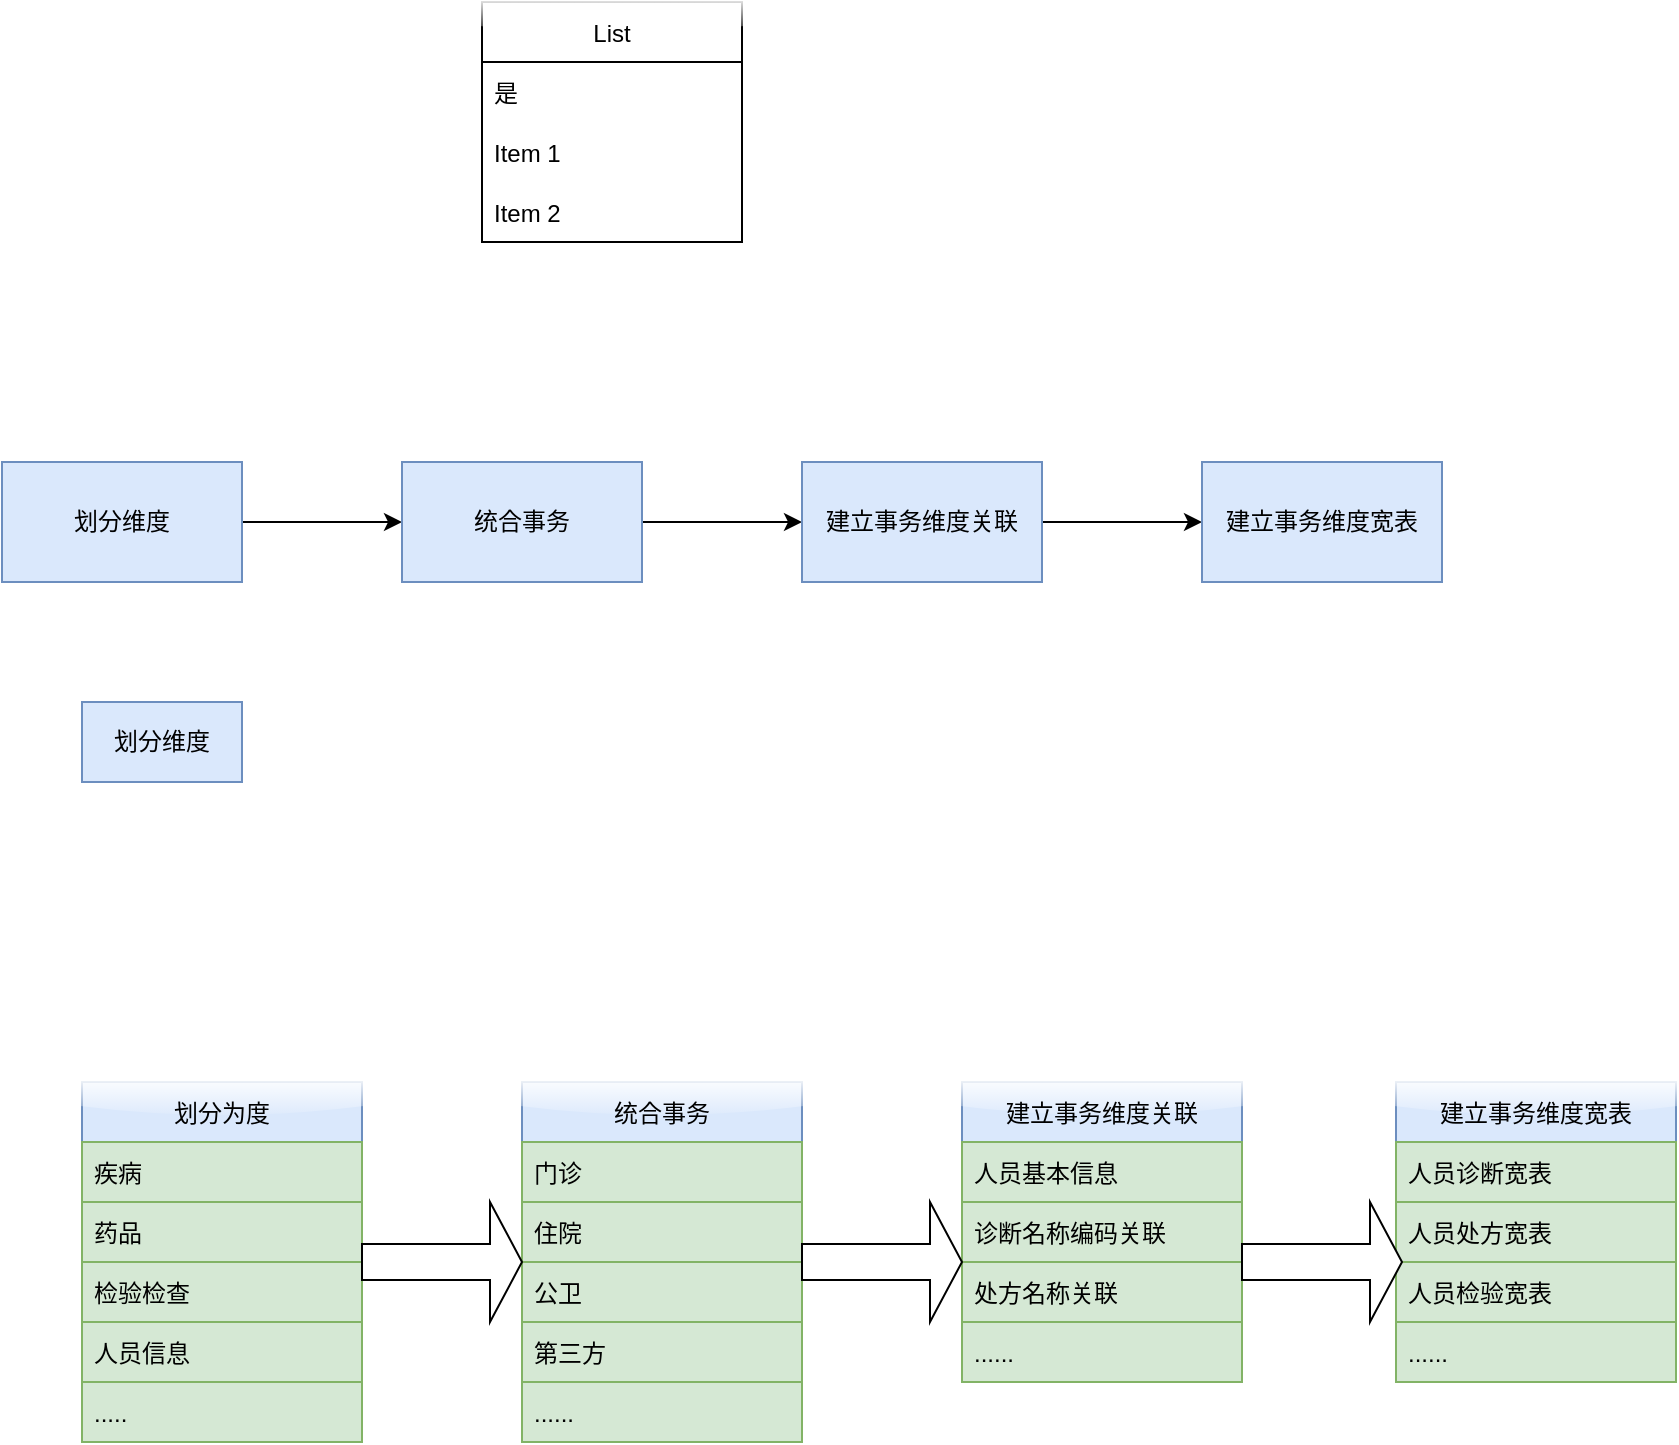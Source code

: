 <mxfile version="20.2.2" type="github">
  <diagram id="C5RBs43oDa-KdzZeNtuy" name="Page-1">
    <mxGraphModel dx="1422" dy="762" grid="1" gridSize="10" guides="1" tooltips="1" connect="1" arrows="1" fold="1" page="1" pageScale="1" pageWidth="827" pageHeight="1169" math="0" shadow="0">
      <root>
        <mxCell id="WIyWlLk6GJQsqaUBKTNV-0" />
        <mxCell id="WIyWlLk6GJQsqaUBKTNV-1" parent="WIyWlLk6GJQsqaUBKTNV-0" />
        <mxCell id="CWw9P7RFE6WiGWQKNSRK-2" value="" style="edgeStyle=orthogonalEdgeStyle;rounded=0;orthogonalLoop=1;jettySize=auto;html=1;" edge="1" parent="WIyWlLk6GJQsqaUBKTNV-1" source="CWw9P7RFE6WiGWQKNSRK-0" target="CWw9P7RFE6WiGWQKNSRK-1">
          <mxGeometry relative="1" as="geometry" />
        </mxCell>
        <mxCell id="CWw9P7RFE6WiGWQKNSRK-0" value="划分维度" style="rounded=0;whiteSpace=wrap;html=1;fillColor=#dae8fc;strokeColor=#6c8ebf;" vertex="1" parent="WIyWlLk6GJQsqaUBKTNV-1">
          <mxGeometry x="130" y="290" width="120" height="60" as="geometry" />
        </mxCell>
        <mxCell id="CWw9P7RFE6WiGWQKNSRK-4" value="" style="edgeStyle=orthogonalEdgeStyle;rounded=0;orthogonalLoop=1;jettySize=auto;html=1;" edge="1" parent="WIyWlLk6GJQsqaUBKTNV-1" source="CWw9P7RFE6WiGWQKNSRK-1" target="CWw9P7RFE6WiGWQKNSRK-3">
          <mxGeometry relative="1" as="geometry" />
        </mxCell>
        <mxCell id="CWw9P7RFE6WiGWQKNSRK-1" value="统合事务" style="rounded=0;whiteSpace=wrap;html=1;fillColor=#dae8fc;strokeColor=#6c8ebf;" vertex="1" parent="WIyWlLk6GJQsqaUBKTNV-1">
          <mxGeometry x="330" y="290" width="120" height="60" as="geometry" />
        </mxCell>
        <mxCell id="CWw9P7RFE6WiGWQKNSRK-6" value="" style="edgeStyle=orthogonalEdgeStyle;rounded=0;orthogonalLoop=1;jettySize=auto;html=1;" edge="1" parent="WIyWlLk6GJQsqaUBKTNV-1" source="CWw9P7RFE6WiGWQKNSRK-3" target="CWw9P7RFE6WiGWQKNSRK-5">
          <mxGeometry relative="1" as="geometry" />
        </mxCell>
        <mxCell id="CWw9P7RFE6WiGWQKNSRK-3" value="建立事务维度关联" style="rounded=0;whiteSpace=wrap;html=1;fillColor=#dae8fc;strokeColor=#6c8ebf;" vertex="1" parent="WIyWlLk6GJQsqaUBKTNV-1">
          <mxGeometry x="530" y="290" width="120" height="60" as="geometry" />
        </mxCell>
        <mxCell id="CWw9P7RFE6WiGWQKNSRK-5" value="建立事务维度宽表" style="rounded=0;whiteSpace=wrap;html=1;fillColor=#dae8fc;strokeColor=#6c8ebf;" vertex="1" parent="WIyWlLk6GJQsqaUBKTNV-1">
          <mxGeometry x="730" y="290" width="120" height="60" as="geometry" />
        </mxCell>
        <mxCell id="CWw9P7RFE6WiGWQKNSRK-9" value="划分维度" style="rounded=0;whiteSpace=wrap;html=1;fillColor=#dae8fc;strokeColor=#6c8ebf;" vertex="1" parent="WIyWlLk6GJQsqaUBKTNV-1">
          <mxGeometry x="170" y="410" width="80" height="40" as="geometry" />
        </mxCell>
        <mxCell id="CWw9P7RFE6WiGWQKNSRK-10" value="划分为度" style="swimlane;fontStyle=0;childLayout=stackLayout;horizontal=1;startSize=30;horizontalStack=0;resizeParent=1;resizeParentMax=0;resizeLast=0;collapsible=1;marginBottom=0;glass=1;fillColor=#dae8fc;strokeColor=#6c8ebf;" vertex="1" parent="WIyWlLk6GJQsqaUBKTNV-1">
          <mxGeometry x="170" y="600" width="140" height="180" as="geometry">
            <mxRectangle x="360" y="460" width="90" height="30" as="alternateBounds" />
          </mxGeometry>
        </mxCell>
        <mxCell id="CWw9P7RFE6WiGWQKNSRK-11" value="疾病" style="text;strokeColor=#82b366;fillColor=#d5e8d4;align=left;verticalAlign=middle;spacingLeft=4;spacingRight=4;overflow=hidden;points=[[0,0.5],[1,0.5]];portConstraint=eastwest;rotatable=0;" vertex="1" parent="CWw9P7RFE6WiGWQKNSRK-10">
          <mxGeometry y="30" width="140" height="30" as="geometry" />
        </mxCell>
        <mxCell id="CWw9P7RFE6WiGWQKNSRK-28" value="药品" style="text;strokeColor=#82b366;fillColor=#d5e8d4;align=left;verticalAlign=middle;spacingLeft=4;spacingRight=4;overflow=hidden;points=[[0,0.5],[1,0.5]];portConstraint=eastwest;rotatable=0;" vertex="1" parent="CWw9P7RFE6WiGWQKNSRK-10">
          <mxGeometry y="60" width="140" height="30" as="geometry" />
        </mxCell>
        <mxCell id="CWw9P7RFE6WiGWQKNSRK-34" value="检验检查" style="text;strokeColor=#82b366;fillColor=#d5e8d4;align=left;verticalAlign=middle;spacingLeft=4;spacingRight=4;overflow=hidden;points=[[0,0.5],[1,0.5]];portConstraint=eastwest;rotatable=0;" vertex="1" parent="CWw9P7RFE6WiGWQKNSRK-10">
          <mxGeometry y="90" width="140" height="30" as="geometry" />
        </mxCell>
        <mxCell id="CWw9P7RFE6WiGWQKNSRK-12" value="人员信息" style="text;strokeColor=#82b366;fillColor=#d5e8d4;align=left;verticalAlign=middle;spacingLeft=4;spacingRight=4;overflow=hidden;points=[[0,0.5],[1,0.5]];portConstraint=eastwest;rotatable=0;" vertex="1" parent="CWw9P7RFE6WiGWQKNSRK-10">
          <mxGeometry y="120" width="140" height="30" as="geometry" />
        </mxCell>
        <mxCell id="CWw9P7RFE6WiGWQKNSRK-13" value="....." style="text;strokeColor=#82b366;fillColor=#d5e8d4;align=left;verticalAlign=middle;spacingLeft=4;spacingRight=4;overflow=hidden;points=[[0,0.5],[1,0.5]];portConstraint=eastwest;rotatable=0;" vertex="1" parent="CWw9P7RFE6WiGWQKNSRK-10">
          <mxGeometry y="150" width="140" height="30" as="geometry" />
        </mxCell>
        <mxCell id="CWw9P7RFE6WiGWQKNSRK-15" value="统合事务" style="swimlane;fontStyle=0;childLayout=stackLayout;horizontal=1;startSize=30;horizontalStack=0;resizeParent=1;resizeParentMax=0;resizeLast=0;collapsible=1;marginBottom=0;glass=1;fillColor=#dae8fc;strokeColor=#6c8ebf;" vertex="1" parent="WIyWlLk6GJQsqaUBKTNV-1">
          <mxGeometry x="390" y="600" width="140" height="180" as="geometry">
            <mxRectangle x="360" y="460" width="90" height="30" as="alternateBounds" />
          </mxGeometry>
        </mxCell>
        <mxCell id="CWw9P7RFE6WiGWQKNSRK-16" value="门诊" style="text;strokeColor=#82b366;fillColor=#d5e8d4;align=left;verticalAlign=middle;spacingLeft=4;spacingRight=4;overflow=hidden;points=[[0,0.5],[1,0.5]];portConstraint=eastwest;rotatable=0;" vertex="1" parent="CWw9P7RFE6WiGWQKNSRK-15">
          <mxGeometry y="30" width="140" height="30" as="geometry" />
        </mxCell>
        <mxCell id="CWw9P7RFE6WiGWQKNSRK-27" value="住院" style="text;strokeColor=#82b366;fillColor=#d5e8d4;align=left;verticalAlign=middle;spacingLeft=4;spacingRight=4;overflow=hidden;points=[[0,0.5],[1,0.5]];portConstraint=eastwest;rotatable=0;" vertex="1" parent="CWw9P7RFE6WiGWQKNSRK-15">
          <mxGeometry y="60" width="140" height="30" as="geometry" />
        </mxCell>
        <mxCell id="CWw9P7RFE6WiGWQKNSRK-17" value="公卫" style="text;strokeColor=#82b366;fillColor=#d5e8d4;align=left;verticalAlign=middle;spacingLeft=4;spacingRight=4;overflow=hidden;points=[[0,0.5],[1,0.5]];portConstraint=eastwest;rotatable=0;" vertex="1" parent="CWw9P7RFE6WiGWQKNSRK-15">
          <mxGeometry y="90" width="140" height="30" as="geometry" />
        </mxCell>
        <mxCell id="CWw9P7RFE6WiGWQKNSRK-35" value="第三方" style="text;strokeColor=#82b366;fillColor=#d5e8d4;align=left;verticalAlign=middle;spacingLeft=4;spacingRight=4;overflow=hidden;points=[[0,0.5],[1,0.5]];portConstraint=eastwest;rotatable=0;" vertex="1" parent="CWw9P7RFE6WiGWQKNSRK-15">
          <mxGeometry y="120" width="140" height="30" as="geometry" />
        </mxCell>
        <mxCell id="CWw9P7RFE6WiGWQKNSRK-18" value="......" style="text;strokeColor=#82b366;fillColor=#d5e8d4;align=left;verticalAlign=middle;spacingLeft=4;spacingRight=4;overflow=hidden;points=[[0,0.5],[1,0.5]];portConstraint=eastwest;rotatable=0;" vertex="1" parent="CWw9P7RFE6WiGWQKNSRK-15">
          <mxGeometry y="150" width="140" height="30" as="geometry" />
        </mxCell>
        <mxCell id="CWw9P7RFE6WiGWQKNSRK-19" value="List" style="swimlane;fontStyle=0;childLayout=stackLayout;horizontal=1;startSize=30;horizontalStack=0;resizeParent=1;resizeParentMax=0;resizeLast=0;collapsible=1;marginBottom=0;glass=1;" vertex="1" parent="WIyWlLk6GJQsqaUBKTNV-1">
          <mxGeometry x="370" y="60" width="130" height="120" as="geometry" />
        </mxCell>
        <mxCell id="CWw9P7RFE6WiGWQKNSRK-22" value="是" style="text;strokeColor=none;fillColor=none;align=left;verticalAlign=middle;spacingLeft=4;spacingRight=4;overflow=hidden;points=[[0,0.5],[1,0.5]];portConstraint=eastwest;rotatable=0;glass=1;" vertex="1" parent="CWw9P7RFE6WiGWQKNSRK-19">
          <mxGeometry y="30" width="130" height="30" as="geometry" />
        </mxCell>
        <mxCell id="CWw9P7RFE6WiGWQKNSRK-20" value="Item 1" style="text;strokeColor=none;fillColor=none;align=left;verticalAlign=middle;spacingLeft=4;spacingRight=4;overflow=hidden;points=[[0,0.5],[1,0.5]];portConstraint=eastwest;rotatable=0;glass=1;" vertex="1" parent="CWw9P7RFE6WiGWQKNSRK-19">
          <mxGeometry y="60" width="130" height="30" as="geometry" />
        </mxCell>
        <mxCell id="CWw9P7RFE6WiGWQKNSRK-21" value="Item 2" style="text;strokeColor=none;fillColor=none;align=left;verticalAlign=middle;spacingLeft=4;spacingRight=4;overflow=hidden;points=[[0,0.5],[1,0.5]];portConstraint=eastwest;rotatable=0;glass=1;" vertex="1" parent="CWw9P7RFE6WiGWQKNSRK-19">
          <mxGeometry y="90" width="130" height="30" as="geometry" />
        </mxCell>
        <mxCell id="CWw9P7RFE6WiGWQKNSRK-29" value="建立事务维度关联" style="swimlane;fontStyle=0;childLayout=stackLayout;horizontal=1;startSize=30;horizontalStack=0;resizeParent=1;resizeParentMax=0;resizeLast=0;collapsible=1;marginBottom=0;glass=1;fillColor=#dae8fc;strokeColor=#6c8ebf;" vertex="1" parent="WIyWlLk6GJQsqaUBKTNV-1">
          <mxGeometry x="610" y="600" width="140" height="150" as="geometry">
            <mxRectangle x="360" y="460" width="90" height="30" as="alternateBounds" />
          </mxGeometry>
        </mxCell>
        <mxCell id="CWw9P7RFE6WiGWQKNSRK-30" value="人员基本信息" style="text;strokeColor=#82b366;fillColor=#d5e8d4;align=left;verticalAlign=middle;spacingLeft=4;spacingRight=4;overflow=hidden;points=[[0,0.5],[1,0.5]];portConstraint=eastwest;rotatable=0;" vertex="1" parent="CWw9P7RFE6WiGWQKNSRK-29">
          <mxGeometry y="30" width="140" height="30" as="geometry" />
        </mxCell>
        <mxCell id="CWw9P7RFE6WiGWQKNSRK-31" value="诊断名称编码关联" style="text;strokeColor=#82b366;fillColor=#d5e8d4;align=left;verticalAlign=middle;spacingLeft=4;spacingRight=4;overflow=hidden;points=[[0,0.5],[1,0.5]];portConstraint=eastwest;rotatable=0;" vertex="1" parent="CWw9P7RFE6WiGWQKNSRK-29">
          <mxGeometry y="60" width="140" height="30" as="geometry" />
        </mxCell>
        <mxCell id="CWw9P7RFE6WiGWQKNSRK-32" value="处方名称关联" style="text;strokeColor=#82b366;fillColor=#d5e8d4;align=left;verticalAlign=middle;spacingLeft=4;spacingRight=4;overflow=hidden;points=[[0,0.5],[1,0.5]];portConstraint=eastwest;rotatable=0;" vertex="1" parent="CWw9P7RFE6WiGWQKNSRK-29">
          <mxGeometry y="90" width="140" height="30" as="geometry" />
        </mxCell>
        <mxCell id="CWw9P7RFE6WiGWQKNSRK-33" value="......" style="text;strokeColor=#82b366;fillColor=#d5e8d4;align=left;verticalAlign=middle;spacingLeft=4;spacingRight=4;overflow=hidden;points=[[0,0.5],[1,0.5]];portConstraint=eastwest;rotatable=0;" vertex="1" parent="CWw9P7RFE6WiGWQKNSRK-29">
          <mxGeometry y="120" width="140" height="30" as="geometry" />
        </mxCell>
        <mxCell id="CWw9P7RFE6WiGWQKNSRK-36" value="建立事务维度宽表" style="swimlane;fontStyle=0;childLayout=stackLayout;horizontal=1;startSize=30;horizontalStack=0;resizeParent=1;resizeParentMax=0;resizeLast=0;collapsible=1;marginBottom=0;glass=1;fillColor=#dae8fc;strokeColor=#6c8ebf;" vertex="1" parent="WIyWlLk6GJQsqaUBKTNV-1">
          <mxGeometry x="827" y="600" width="140" height="150" as="geometry">
            <mxRectangle x="360" y="460" width="90" height="30" as="alternateBounds" />
          </mxGeometry>
        </mxCell>
        <mxCell id="CWw9P7RFE6WiGWQKNSRK-37" value="人员诊断宽表" style="text;strokeColor=#82b366;fillColor=#d5e8d4;align=left;verticalAlign=middle;spacingLeft=4;spacingRight=4;overflow=hidden;points=[[0,0.5],[1,0.5]];portConstraint=eastwest;rotatable=0;" vertex="1" parent="CWw9P7RFE6WiGWQKNSRK-36">
          <mxGeometry y="30" width="140" height="30" as="geometry" />
        </mxCell>
        <mxCell id="CWw9P7RFE6WiGWQKNSRK-38" value="人员处方宽表" style="text;strokeColor=#82b366;fillColor=#d5e8d4;align=left;verticalAlign=middle;spacingLeft=4;spacingRight=4;overflow=hidden;points=[[0,0.5],[1,0.5]];portConstraint=eastwest;rotatable=0;" vertex="1" parent="CWw9P7RFE6WiGWQKNSRK-36">
          <mxGeometry y="60" width="140" height="30" as="geometry" />
        </mxCell>
        <mxCell id="CWw9P7RFE6WiGWQKNSRK-39" value="人员检验宽表" style="text;strokeColor=#82b366;fillColor=#d5e8d4;align=left;verticalAlign=middle;spacingLeft=4;spacingRight=4;overflow=hidden;points=[[0,0.5],[1,0.5]];portConstraint=eastwest;rotatable=0;" vertex="1" parent="CWw9P7RFE6WiGWQKNSRK-36">
          <mxGeometry y="90" width="140" height="30" as="geometry" />
        </mxCell>
        <mxCell id="CWw9P7RFE6WiGWQKNSRK-40" value="......" style="text;strokeColor=#82b366;fillColor=#d5e8d4;align=left;verticalAlign=middle;spacingLeft=4;spacingRight=4;overflow=hidden;points=[[0,0.5],[1,0.5]];portConstraint=eastwest;rotatable=0;" vertex="1" parent="CWw9P7RFE6WiGWQKNSRK-36">
          <mxGeometry y="120" width="140" height="30" as="geometry" />
        </mxCell>
        <mxCell id="CWw9P7RFE6WiGWQKNSRK-42" value="" style="shape=singleArrow;whiteSpace=wrap;html=1;glass=1;" vertex="1" parent="WIyWlLk6GJQsqaUBKTNV-1">
          <mxGeometry x="310" y="660" width="80" height="60" as="geometry" />
        </mxCell>
        <mxCell id="CWw9P7RFE6WiGWQKNSRK-43" value="" style="shape=singleArrow;whiteSpace=wrap;html=1;glass=1;" vertex="1" parent="WIyWlLk6GJQsqaUBKTNV-1">
          <mxGeometry x="530" y="660" width="80" height="60" as="geometry" />
        </mxCell>
        <mxCell id="CWw9P7RFE6WiGWQKNSRK-44" value="" style="shape=singleArrow;whiteSpace=wrap;html=1;glass=1;" vertex="1" parent="WIyWlLk6GJQsqaUBKTNV-1">
          <mxGeometry x="750" y="660" width="80" height="60" as="geometry" />
        </mxCell>
      </root>
    </mxGraphModel>
  </diagram>
</mxfile>
